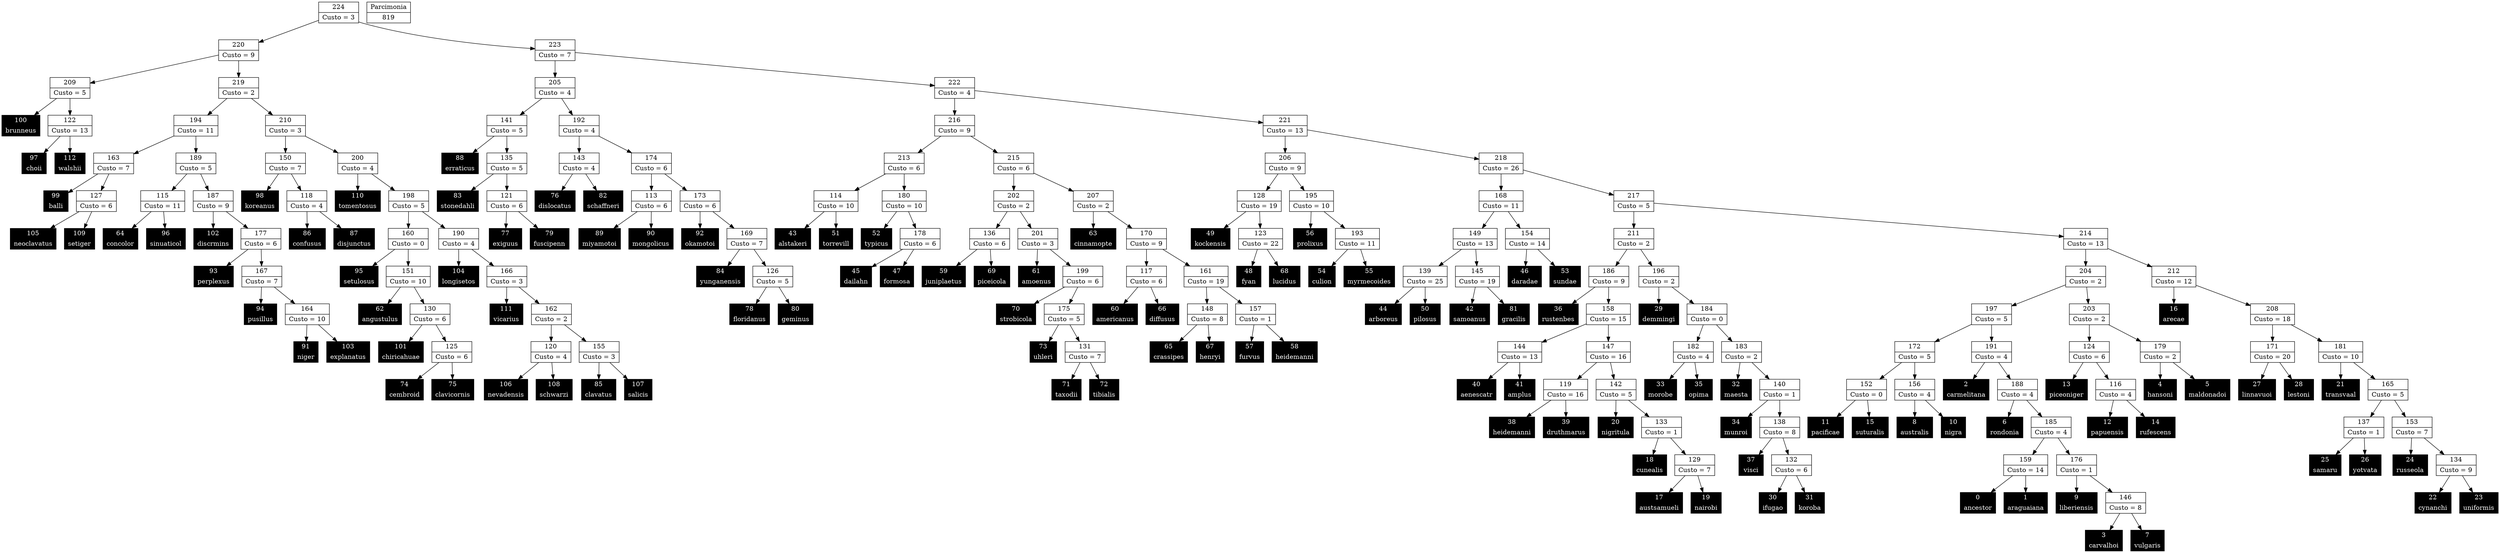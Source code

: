 Digraph G {
0 [shape="record", label="{0 | ancestor}",style=filled, color=black, fontcolor=white,fontsize=14, height=0.5]
1 [shape="record", label="{1 | araguaiana}",style=filled, color=black, fontcolor=white,fontsize=14, height=0.5]
2 [shape="record", label="{2 | carmelitana}",style=filled, color=black, fontcolor=white,fontsize=14, height=0.5]
3 [shape="record", label="{3 | carvalhoi}",style=filled, color=black, fontcolor=white,fontsize=14, height=0.5]
4 [shape="record", label="{4 | hansoni}",style=filled, color=black, fontcolor=white,fontsize=14, height=0.5]
5 [shape="record", label="{5 | maldonadoi}",style=filled, color=black, fontcolor=white,fontsize=14, height=0.5]
6 [shape="record", label="{6 | rondonia}",style=filled, color=black, fontcolor=white,fontsize=14, height=0.5]
7 [shape="record", label="{7 | vulgaris}",style=filled, color=black, fontcolor=white,fontsize=14, height=0.5]
8 [shape="record", label="{8 | australis}",style=filled, color=black, fontcolor=white,fontsize=14, height=0.5]
9 [shape="record", label="{9 | liberiensis}",style=filled, color=black, fontcolor=white,fontsize=14, height=0.5]
10 [shape="record", label="{10 | nigra}",style=filled, color=black, fontcolor=white,fontsize=14, height=0.5]
11 [shape="record", label="{11 | pacificae}",style=filled, color=black, fontcolor=white,fontsize=14, height=0.5]
12 [shape="record", label="{12 | papuensis}",style=filled, color=black, fontcolor=white,fontsize=14, height=0.5]
13 [shape="record", label="{13 | piceoniger}",style=filled, color=black, fontcolor=white,fontsize=14, height=0.5]
14 [shape="record", label="{14 | rufescens}",style=filled, color=black, fontcolor=white,fontsize=14, height=0.5]
15 [shape="record", label="{15 | suturalis}",style=filled, color=black, fontcolor=white,fontsize=14, height=0.5]
16 [shape="record", label="{16 | arecae}",style=filled, color=black, fontcolor=white,fontsize=14, height=0.5]
17 [shape="record", label="{17 | austsamueli}",style=filled, color=black, fontcolor=white,fontsize=14, height=0.5]
18 [shape="record", label="{18 | cunealis}",style=filled, color=black, fontcolor=white,fontsize=14, height=0.5]
19 [shape="record", label="{19 | nairobi}",style=filled, color=black, fontcolor=white,fontsize=14, height=0.5]
20 [shape="record", label="{20 | nigritula}",style=filled, color=black, fontcolor=white,fontsize=14, height=0.5]
21 [shape="record", label="{21 | transvaal}",style=filled, color=black, fontcolor=white,fontsize=14, height=0.5]
22 [shape="record", label="{22 | cynanchi}",style=filled, color=black, fontcolor=white,fontsize=14, height=0.5]
23 [shape="record", label="{23 | uniformis}",style=filled, color=black, fontcolor=white,fontsize=14, height=0.5]
24 [shape="record", label="{24 | russeola}",style=filled, color=black, fontcolor=white,fontsize=14, height=0.5]
25 [shape="record", label="{25 | samaru}",style=filled, color=black, fontcolor=white,fontsize=14, height=0.5]
26 [shape="record", label="{26 | yotvata}",style=filled, color=black, fontcolor=white,fontsize=14, height=0.5]
27 [shape="record", label="{27 | linnavuoi}",style=filled, color=black, fontcolor=white,fontsize=14, height=0.5]
28 [shape="record", label="{28 | lestoni}",style=filled, color=black, fontcolor=white,fontsize=14, height=0.5]
29 [shape="record", label="{29 | demmingi}",style=filled, color=black, fontcolor=white,fontsize=14, height=0.5]
30 [shape="record", label="{30 | ifugao}",style=filled, color=black, fontcolor=white,fontsize=14, height=0.5]
31 [shape="record", label="{31 | koroba}",style=filled, color=black, fontcolor=white,fontsize=14, height=0.5]
32 [shape="record", label="{32 | maesta}",style=filled, color=black, fontcolor=white,fontsize=14, height=0.5]
33 [shape="record", label="{33 | morobe}",style=filled, color=black, fontcolor=white,fontsize=14, height=0.5]
34 [shape="record", label="{34 | munroi}",style=filled, color=black, fontcolor=white,fontsize=14, height=0.5]
35 [shape="record", label="{35 | opima}",style=filled, color=black, fontcolor=white,fontsize=14, height=0.5]
36 [shape="record", label="{36 | rustenbes}",style=filled, color=black, fontcolor=white,fontsize=14, height=0.5]
37 [shape="record", label="{37 | visci}",style=filled, color=black, fontcolor=white,fontsize=14, height=0.5]
38 [shape="record", label="{38 | heidemanni}",style=filled, color=black, fontcolor=white,fontsize=14, height=0.5]
39 [shape="record", label="{39 | druthmarus}",style=filled, color=black, fontcolor=white,fontsize=14, height=0.5]
40 [shape="record", label="{40 | aenescatr}",style=filled, color=black, fontcolor=white,fontsize=14, height=0.5]
41 [shape="record", label="{41 | amplus}",style=filled, color=black, fontcolor=white,fontsize=14, height=0.5]
42 [shape="record", label="{42 | samoanus}",style=filled, color=black, fontcolor=white,fontsize=14, height=0.5]
43 [shape="record", label="{43 | alstakeri}",style=filled, color=black, fontcolor=white,fontsize=14, height=0.5]
44 [shape="record", label="{44 | arboreus}",style=filled, color=black, fontcolor=white,fontsize=14, height=0.5]
45 [shape="record", label="{45 | dailahn}",style=filled, color=black, fontcolor=white,fontsize=14, height=0.5]
46 [shape="record", label="{46 | daradae}",style=filled, color=black, fontcolor=white,fontsize=14, height=0.5]
47 [shape="record", label="{47 | formosa}",style=filled, color=black, fontcolor=white,fontsize=14, height=0.5]
48 [shape="record", label="{48 | fyan}",style=filled, color=black, fontcolor=white,fontsize=14, height=0.5]
49 [shape="record", label="{49 | kockensis}",style=filled, color=black, fontcolor=white,fontsize=14, height=0.5]
50 [shape="record", label="{50 | pilosus}",style=filled, color=black, fontcolor=white,fontsize=14, height=0.5]
51 [shape="record", label="{51 | torrevill}",style=filled, color=black, fontcolor=white,fontsize=14, height=0.5]
52 [shape="record", label="{52 | typicus}",style=filled, color=black, fontcolor=white,fontsize=14, height=0.5]
53 [shape="record", label="{53 | sundae}",style=filled, color=black, fontcolor=white,fontsize=14, height=0.5]
54 [shape="record", label="{54 | culion}",style=filled, color=black, fontcolor=white,fontsize=14, height=0.5]
55 [shape="record", label="{55 | myrmecoides}",style=filled, color=black, fontcolor=white,fontsize=14, height=0.5]
56 [shape="record", label="{56 | prolixus}",style=filled, color=black, fontcolor=white,fontsize=14, height=0.5]
57 [shape="record", label="{57 | furvus}",style=filled, color=black, fontcolor=white,fontsize=14, height=0.5]
58 [shape="record", label="{58 | heidemanni}",style=filled, color=black, fontcolor=white,fontsize=14, height=0.5]
59 [shape="record", label="{59 | juniplaetus}",style=filled, color=black, fontcolor=white,fontsize=14, height=0.5]
60 [shape="record", label="{60 | americanus}",style=filled, color=black, fontcolor=white,fontsize=14, height=0.5]
61 [shape="record", label="{61 | amoenus}",style=filled, color=black, fontcolor=white,fontsize=14, height=0.5]
62 [shape="record", label="{62 | angustulus}",style=filled, color=black, fontcolor=white,fontsize=14, height=0.5]
63 [shape="record", label="{63 | cinnamopte}",style=filled, color=black, fontcolor=white,fontsize=14, height=0.5]
64 [shape="record", label="{64 | concolor}",style=filled, color=black, fontcolor=white,fontsize=14, height=0.5]
65 [shape="record", label="{65 | crassipes}",style=filled, color=black, fontcolor=white,fontsize=14, height=0.5]
66 [shape="record", label="{66 | diffusus}",style=filled, color=black, fontcolor=white,fontsize=14, height=0.5]
67 [shape="record", label="{67 | henryi}",style=filled, color=black, fontcolor=white,fontsize=14, height=0.5]
68 [shape="record", label="{68 | lucidus}",style=filled, color=black, fontcolor=white,fontsize=14, height=0.5]
69 [shape="record", label="{69 | piceicola}",style=filled, color=black, fontcolor=white,fontsize=14, height=0.5]
70 [shape="record", label="{70 | strobicola}",style=filled, color=black, fontcolor=white,fontsize=14, height=0.5]
71 [shape="record", label="{71 | taxodii}",style=filled, color=black, fontcolor=white,fontsize=14, height=0.5]
72 [shape="record", label="{72 | tibialis}",style=filled, color=black, fontcolor=white,fontsize=14, height=0.5]
73 [shape="record", label="{73 | uhleri}",style=filled, color=black, fontcolor=white,fontsize=14, height=0.5]
74 [shape="record", label="{74 | cembroid}",style=filled, color=black, fontcolor=white,fontsize=14, height=0.5]
75 [shape="record", label="{75 | clavicornis}",style=filled, color=black, fontcolor=white,fontsize=14, height=0.5]
76 [shape="record", label="{76 | dislocatus}",style=filled, color=black, fontcolor=white,fontsize=14, height=0.5]
77 [shape="record", label="{77 | exiguus}",style=filled, color=black, fontcolor=white,fontsize=14, height=0.5]
78 [shape="record", label="{78 | floridanus}",style=filled, color=black, fontcolor=white,fontsize=14, height=0.5]
79 [shape="record", label="{79 | fuscipenn}",style=filled, color=black, fontcolor=white,fontsize=14, height=0.5]
80 [shape="record", label="{80 | geminus}",style=filled, color=black, fontcolor=white,fontsize=14, height=0.5]
81 [shape="record", label="{81 | gracilis}",style=filled, color=black, fontcolor=white,fontsize=14, height=0.5]
82 [shape="record", label="{82 | schaffneri}",style=filled, color=black, fontcolor=white,fontsize=14, height=0.5]
83 [shape="record", label="{83 | stonedahli}",style=filled, color=black, fontcolor=white,fontsize=14, height=0.5]
84 [shape="record", label="{84 | yunganensis}",style=filled, color=black, fontcolor=white,fontsize=14, height=0.5]
85 [shape="record", label="{85 | clavatus}",style=filled, color=black, fontcolor=white,fontsize=14, height=0.5]
86 [shape="record", label="{86 | confusus}",style=filled, color=black, fontcolor=white,fontsize=14, height=0.5]
87 [shape="record", label="{87 | disjunctus}",style=filled, color=black, fontcolor=white,fontsize=14, height=0.5]
88 [shape="record", label="{88 | erraticus}",style=filled, color=black, fontcolor=white,fontsize=14, height=0.5]
89 [shape="record", label="{89 | miyamotoi}",style=filled, color=black, fontcolor=white,fontsize=14, height=0.5]
90 [shape="record", label="{90 | mongolicus}",style=filled, color=black, fontcolor=white,fontsize=14, height=0.5]
91 [shape="record", label="{91 | niger}",style=filled, color=black, fontcolor=white,fontsize=14, height=0.5]
92 [shape="record", label="{92 | okamotoi}",style=filled, color=black, fontcolor=white,fontsize=14, height=0.5]
93 [shape="record", label="{93 | perplexus}",style=filled, color=black, fontcolor=white,fontsize=14, height=0.5]
94 [shape="record", label="{94 | pusillus}",style=filled, color=black, fontcolor=white,fontsize=14, height=0.5]
95 [shape="record", label="{95 | setulosus}",style=filled, color=black, fontcolor=white,fontsize=14, height=0.5]
96 [shape="record", label="{96 | sinuaticol}",style=filled, color=black, fontcolor=white,fontsize=14, height=0.5]
97 [shape="record", label="{97 | choii}",style=filled, color=black, fontcolor=white,fontsize=14, height=0.5]
98 [shape="record", label="{98 | koreanus}",style=filled, color=black, fontcolor=white,fontsize=14, height=0.5]
99 [shape="record", label="{99 | balli}",style=filled, color=black, fontcolor=white,fontsize=14, height=0.5]
100 [shape="record", label="{100 | brunneus}",style=filled, color=black, fontcolor=white,fontsize=14, height=0.5]
101 [shape="record", label="{101 | chiricahuae}",style=filled, color=black, fontcolor=white,fontsize=14, height=0.5]
102 [shape="record", label="{102 | discrmins}",style=filled, color=black, fontcolor=white,fontsize=14, height=0.5]
103 [shape="record", label="{103 | explanatus}",style=filled, color=black, fontcolor=white,fontsize=14, height=0.5]
104 [shape="record", label="{104 | longisetos}",style=filled, color=black, fontcolor=white,fontsize=14, height=0.5]
105 [shape="record", label="{105 | neoclavatus}",style=filled, color=black, fontcolor=white,fontsize=14, height=0.5]
106 [shape="record", label="{106 | nevadensis}",style=filled, color=black, fontcolor=white,fontsize=14, height=0.5]
107 [shape="record", label="{107 | salicis}",style=filled, color=black, fontcolor=white,fontsize=14, height=0.5]
108 [shape="record", label="{108 | schwarzi}",style=filled, color=black, fontcolor=white,fontsize=14, height=0.5]
109 [shape="record", label="{109 | setiger}",style=filled, color=black, fontcolor=white,fontsize=14, height=0.5]
110 [shape="record", label="{110 | tomentosus}",style=filled, color=black, fontcolor=white,fontsize=14, height=0.5]
111 [shape="record", label="{111 | vicarius}",style=filled, color=black, fontcolor=white,fontsize=14, height=0.5]
112 [shape="record", label="{112 | walshii}",style=filled, color=black, fontcolor=white,fontsize=14, height=0.5]
113 [shape="record", label="{113|Custo = 6}"]
114 [shape="record", label="{114|Custo = 10}"]
115 [shape="record", label="{115|Custo = 11}"]
116 [shape="record", label="{116|Custo = 4}"]
117 [shape="record", label="{117|Custo = 6}"]
118 [shape="record", label="{118|Custo = 4}"]
119 [shape="record", label="{119|Custo = 16}"]
120 [shape="record", label="{120|Custo = 4}"]
121 [shape="record", label="{121|Custo = 6}"]
122 [shape="record", label="{122|Custo = 13}"]
123 [shape="record", label="{123|Custo = 22}"]
124 [shape="record", label="{124|Custo = 6}"]
125 [shape="record", label="{125|Custo = 6}"]
126 [shape="record", label="{126|Custo = 5}"]
127 [shape="record", label="{127|Custo = 6}"]
128 [shape="record", label="{128|Custo = 19}"]
129 [shape="record", label="{129|Custo = 7}"]
130 [shape="record", label="{130|Custo = 6}"]
131 [shape="record", label="{131|Custo = 7}"]
132 [shape="record", label="{132|Custo = 6}"]
133 [shape="record", label="{133|Custo = 1}"]
134 [shape="record", label="{134|Custo = 9}"]
135 [shape="record", label="{135|Custo = 5}"]
136 [shape="record", label="{136|Custo = 6}"]
137 [shape="record", label="{137|Custo = 1}"]
138 [shape="record", label="{138|Custo = 8}"]
139 [shape="record", label="{139|Custo = 25}"]
140 [shape="record", label="{140|Custo = 1}"]
141 [shape="record", label="{141|Custo = 5}"]
142 [shape="record", label="{142|Custo = 5}"]
143 [shape="record", label="{143|Custo = 4}"]
144 [shape="record", label="{144|Custo = 13}"]
145 [shape="record", label="{145|Custo = 19}"]
146 [shape="record", label="{146|Custo = 8}"]
147 [shape="record", label="{147|Custo = 16}"]
148 [shape="record", label="{148|Custo = 8}"]
149 [shape="record", label="{149|Custo = 13}"]
150 [shape="record", label="{150|Custo = 7}"]
151 [shape="record", label="{151|Custo = 10}"]
152 [shape="record", label="{152|Custo = 0}"]
153 [shape="record", label="{153|Custo = 7}"]
154 [shape="record", label="{154|Custo = 14}"]
155 [shape="record", label="{155|Custo = 3}"]
156 [shape="record", label="{156|Custo = 4}"]
157 [shape="record", label="{157|Custo = 1}"]
158 [shape="record", label="{158|Custo = 15}"]
159 [shape="record", label="{159|Custo = 14}"]
160 [shape="record", label="{160|Custo = 0}"]
161 [shape="record", label="{161|Custo = 19}"]
162 [shape="record", label="{162|Custo = 2}"]
163 [shape="record", label="{163|Custo = 7}"]
164 [shape="record", label="{164|Custo = 10}"]
165 [shape="record", label="{165|Custo = 5}"]
166 [shape="record", label="{166|Custo = 3}"]
167 [shape="record", label="{167|Custo = 7}"]
168 [shape="record", label="{168|Custo = 11}"]
169 [shape="record", label="{169|Custo = 7}"]
170 [shape="record", label="{170|Custo = 9}"]
171 [shape="record", label="{171|Custo = 20}"]
172 [shape="record", label="{172|Custo = 5}"]
173 [shape="record", label="{173|Custo = 6}"]
174 [shape="record", label="{174|Custo = 6}"]
175 [shape="record", label="{175|Custo = 5}"]
176 [shape="record", label="{176|Custo = 1}"]
177 [shape="record", label="{177|Custo = 6}"]
178 [shape="record", label="{178|Custo = 6}"]
179 [shape="record", label="{179|Custo = 2}"]
180 [shape="record", label="{180|Custo = 10}"]
181 [shape="record", label="{181|Custo = 10}"]
182 [shape="record", label="{182|Custo = 4}"]
183 [shape="record", label="{183|Custo = 2}"]
184 [shape="record", label="{184|Custo = 0}"]
185 [shape="record", label="{185|Custo = 4}"]
186 [shape="record", label="{186|Custo = 9}"]
187 [shape="record", label="{187|Custo = 9}"]
188 [shape="record", label="{188|Custo = 4}"]
189 [shape="record", label="{189|Custo = 5}"]
190 [shape="record", label="{190|Custo = 4}"]
191 [shape="record", label="{191|Custo = 4}"]
192 [shape="record", label="{192|Custo = 4}"]
193 [shape="record", label="{193|Custo = 11}"]
194 [shape="record", label="{194|Custo = 11}"]
195 [shape="record", label="{195|Custo = 10}"]
196 [shape="record", label="{196|Custo = 2}"]
197 [shape="record", label="{197|Custo = 5}"]
198 [shape="record", label="{198|Custo = 5}"]
199 [shape="record", label="{199|Custo = 6}"]
200 [shape="record", label="{200|Custo = 4}"]
201 [shape="record", label="{201|Custo = 3}"]
202 [shape="record", label="{202|Custo = 2}"]
203 [shape="record", label="{203|Custo = 2}"]
204 [shape="record", label="{204|Custo = 2}"]
205 [shape="record", label="{205|Custo = 4}"]
206 [shape="record", label="{206|Custo = 9}"]
207 [shape="record", label="{207|Custo = 2}"]
208 [shape="record", label="{208|Custo = 18}"]
209 [shape="record", label="{209|Custo = 5}"]
210 [shape="record", label="{210|Custo = 3}"]
211 [shape="record", label="{211|Custo = 2}"]
212 [shape="record", label="{212|Custo = 12}"]
213 [shape="record", label="{213|Custo = 6}"]
214 [shape="record", label="{214|Custo = 13}"]
215 [shape="record", label="{215|Custo = 6}"]
216 [shape="record", label="{216|Custo = 9}"]
217 [shape="record", label="{217|Custo = 5}"]
218 [shape="record", label="{218|Custo = 26}"]
219 [shape="record", label="{219|Custo = 2}"]
220 [shape="record", label="{220|Custo = 9}"]
221 [shape="record", label="{221|Custo = 13}"]
222 [shape="record", label="{222|Custo = 4}"]
223 [shape="record", label="{223|Custo = 7}"]
224 [shape="record", label="{224|Custo = 3}"]

113->90
113->89
114->51
114->43
115->96
115->64
116->14
116->12
117->66
117->60
118->87
118->86
119->39
119->38
120->108
120->106
121->79
121->77
122->112
122->97
123->68
123->48
124->116
124->13
125->75
125->74
126->80
126->78
127->109
127->105
128->123
128->49
129->19
129->17
130->125
130->101
131->72
131->71
132->31
132->30
133->129
133->18
134->23
134->22
135->121
135->83
136->69
136->59
137->26
137->25
138->132
138->37
139->50
139->44
140->138
140->34
141->135
141->88
142->133
142->20
143->82
143->76
144->41
144->40
145->81
145->42
146->7
146->3
147->142
147->119
148->67
148->65
149->145
149->139
150->118
150->98
151->130
151->62
152->15
152->11
153->134
153->24
154->53
154->46
155->107
155->85
156->10
156->8
157->58
157->57
158->147
158->144
159->1
159->0
160->151
160->95
161->157
161->148
162->155
162->120
163->127
163->99
164->103
164->91
165->153
165->137
166->162
166->111
167->164
167->94
168->154
168->149
169->126
169->84
170->161
170->117
171->28
171->27
172->156
172->152
173->169
173->92
174->173
174->113
175->131
175->73
176->146
176->9
177->167
177->93
178->47
178->45
179->5
179->4
180->178
180->52
181->165
181->21
182->35
182->33
183->140
183->32
184->183
184->182
185->176
185->159
186->158
186->36
187->177
187->102
188->185
188->6
189->187
189->115
190->166
190->104
191->188
191->2
192->174
192->143
193->55
193->54
194->189
194->163
195->193
195->56
196->184
196->29
197->191
197->172
198->190
198->160
199->175
199->70
200->198
200->110
201->199
201->61
202->201
202->136
203->179
203->124
204->203
204->197
205->192
205->141
206->195
206->128
207->170
207->63
208->181
208->171
209->122
209->100
210->200
210->150
211->196
211->186
212->208
212->16
213->180
213->114
214->212
214->204
215->207
215->202
216->215
216->213
217->214
217->211
218->217
218->168
219->210
219->194
220->219
220->209
221->218
221->206
222->221
222->216
223->222
223->205
224->223
224->220

819 [shape="record", label="{Parcimonia|819}"]
}